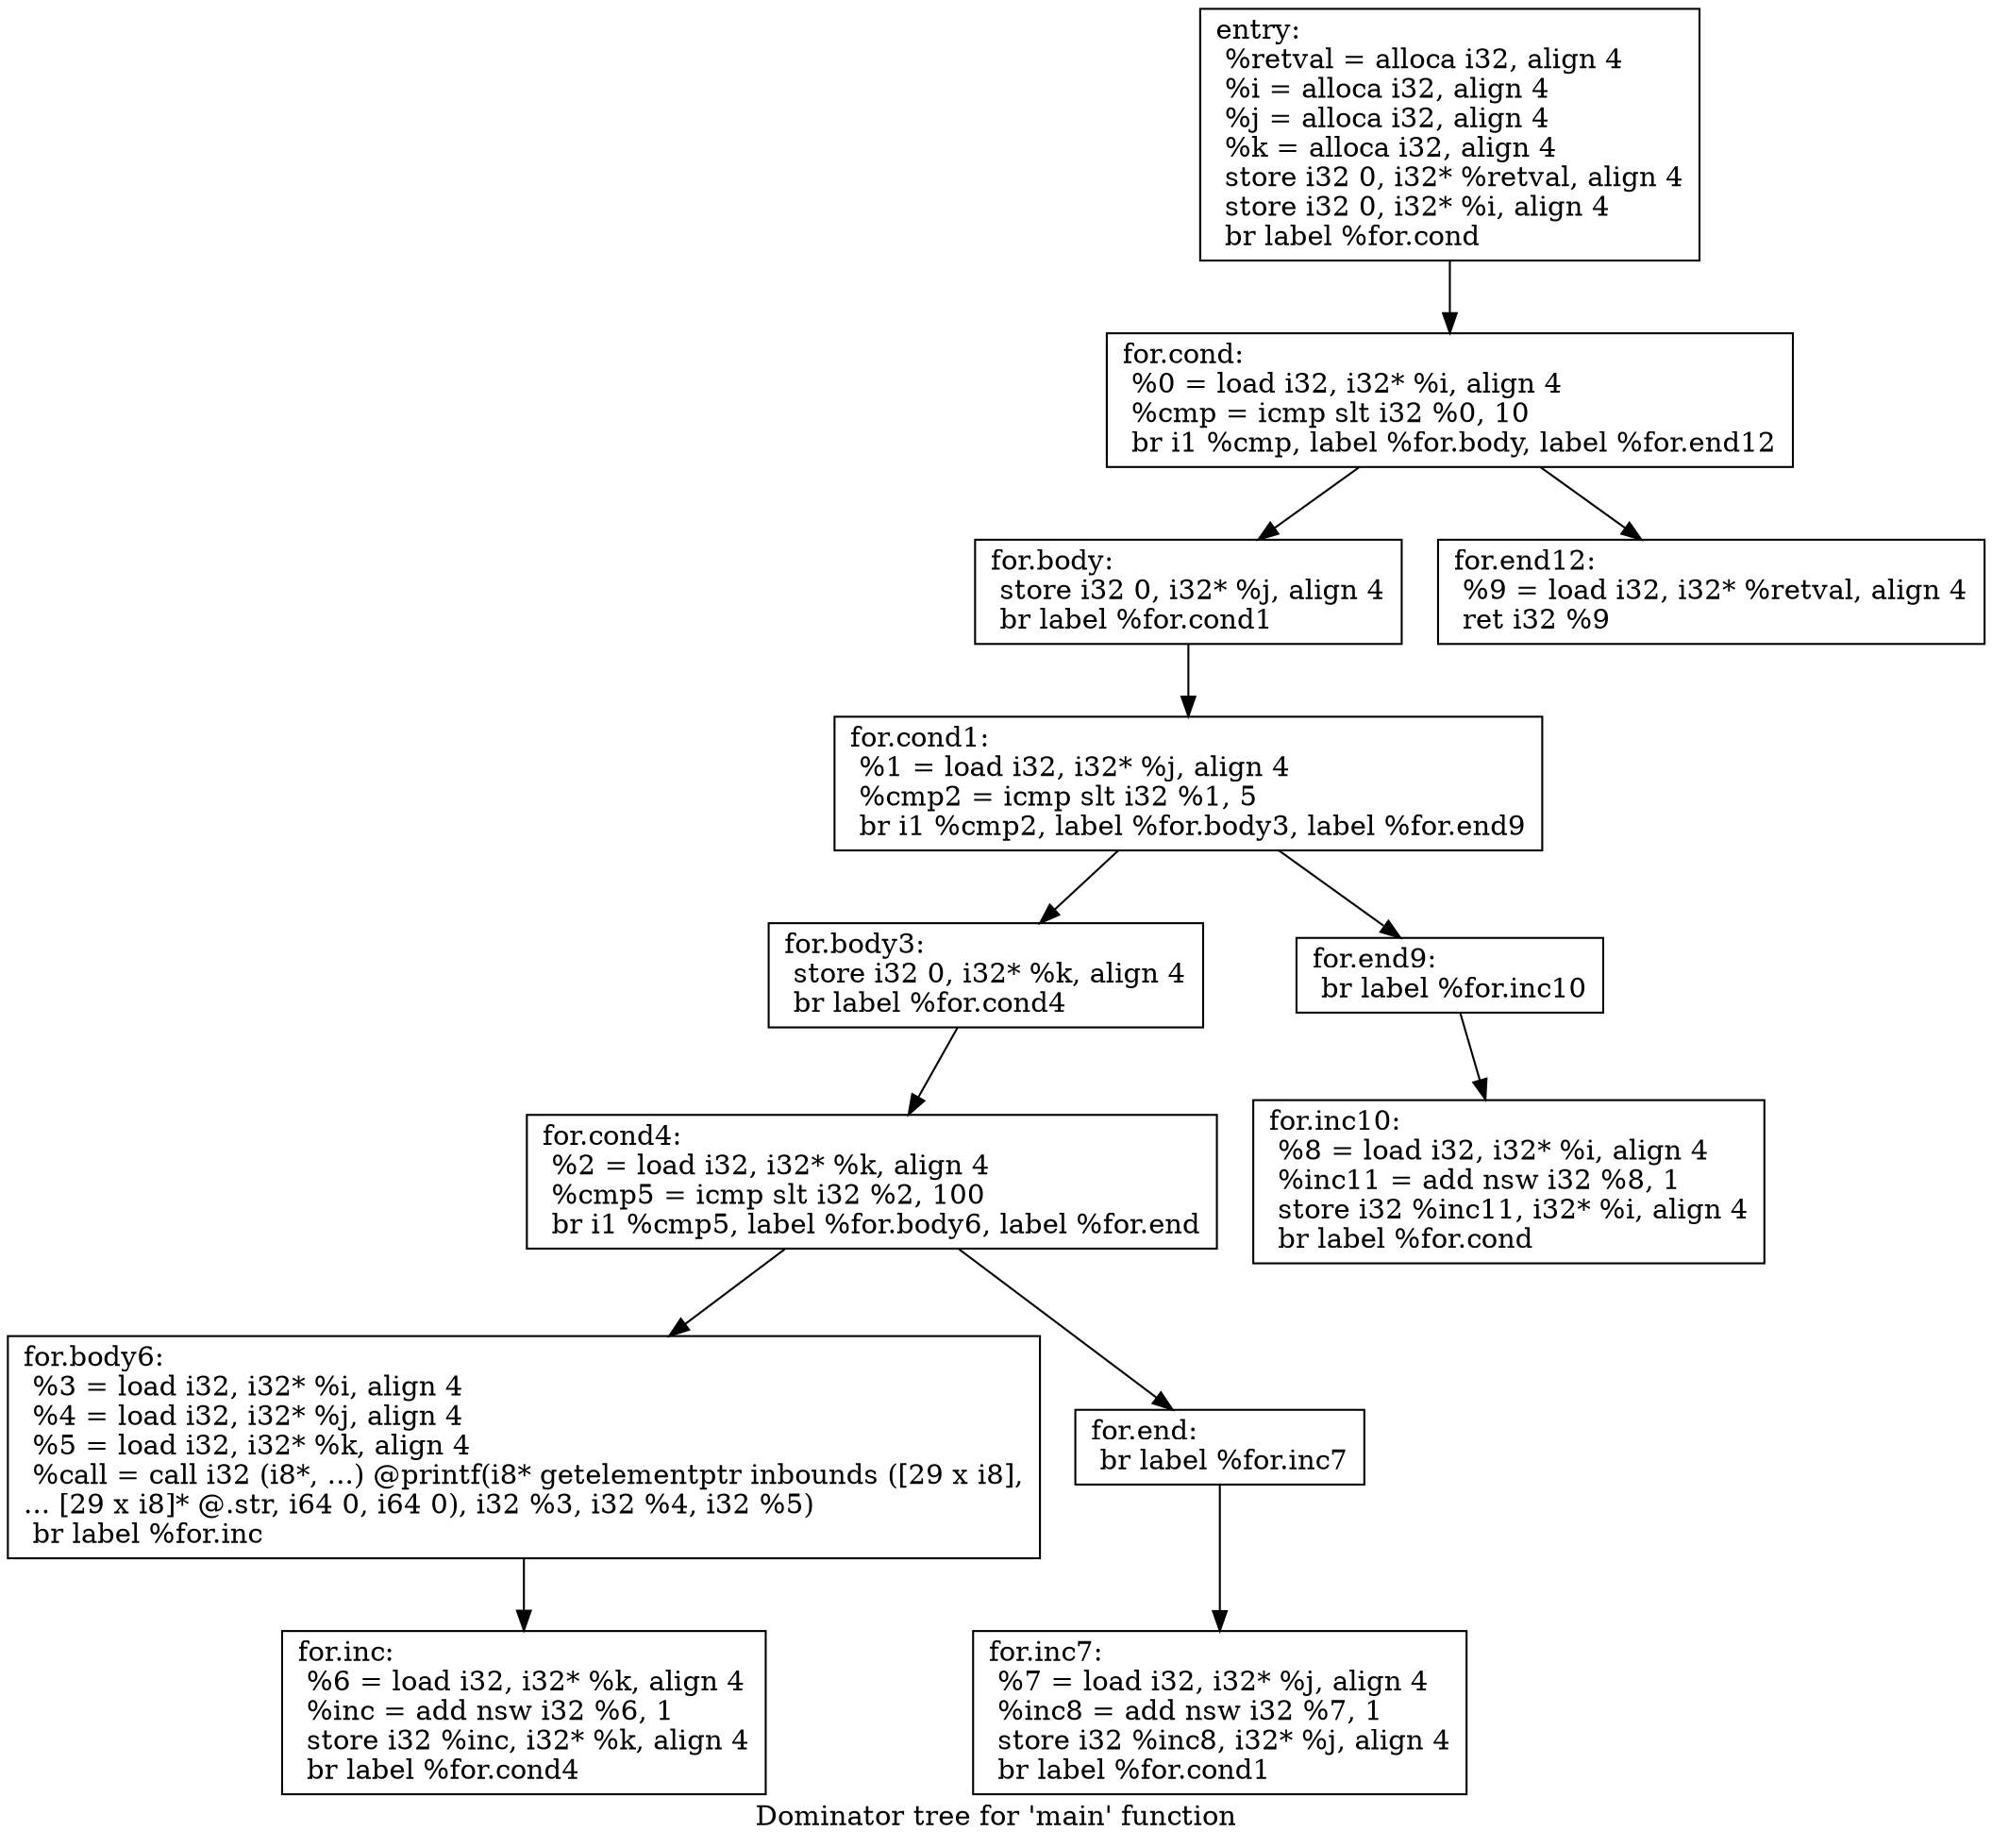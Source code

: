 digraph "Dominator tree for 'main' function" {
	label="Dominator tree for 'main' function";

	Node0x561c62666ac0 [shape=record,label="{entry:\l  %retval = alloca i32, align 4\l  %i = alloca i32, align 4\l  %j = alloca i32, align 4\l  %k = alloca i32, align 4\l  store i32 0, i32* %retval, align 4\l  store i32 0, i32* %i, align 4\l  br label %for.cond\l}"];
	Node0x561c62666ac0 -> Node0x561c62666f30;
	Node0x561c62666f30 [shape=record,label="{for.cond:                                         \l  %0 = load i32, i32* %i, align 4\l  %cmp = icmp slt i32 %0, 10\l  br i1 %cmp, label %for.body, label %for.end12\l}"];
	Node0x561c62666f30 -> Node0x561c62666f90;
	Node0x561c62666f30 -> Node0x561c62667350;
	Node0x561c62666f90 [shape=record,label="{for.body:                                         \l  store i32 0, i32* %j, align 4\l  br label %for.cond1\l}"];
	Node0x561c62666f90 -> Node0x561c62666ff0;
	Node0x561c62666ff0 [shape=record,label="{for.cond1:                                        \l  %1 = load i32, i32* %j, align 4\l  %cmp2 = icmp slt i32 %1, 5\l  br i1 %cmp2, label %for.body3, label %for.end9\l}"];
	Node0x561c62666ff0 -> Node0x561c62667050;
	Node0x561c62666ff0 -> Node0x561c62667290;
	Node0x561c62667050 [shape=record,label="{for.body3:                                        \l  store i32 0, i32* %k, align 4\l  br label %for.cond4\l}"];
	Node0x561c62667050 -> Node0x561c626670b0;
	Node0x561c626670b0 [shape=record,label="{for.cond4:                                        \l  %2 = load i32, i32* %k, align 4\l  %cmp5 = icmp slt i32 %2, 100\l  br i1 %cmp5, label %for.body6, label %for.end\l}"];
	Node0x561c626670b0 -> Node0x561c62667110;
	Node0x561c626670b0 -> Node0x561c626671d0;
	Node0x561c62667110 [shape=record,label="{for.body6:                                        \l  %3 = load i32, i32* %i, align 4\l  %4 = load i32, i32* %j, align 4\l  %5 = load i32, i32* %k, align 4\l  %call = call i32 (i8*, ...) @printf(i8* getelementptr inbounds ([29 x i8],\l... [29 x i8]* @.str, i64 0, i64 0), i32 %3, i32 %4, i32 %5)\l  br label %for.inc\l}"];
	Node0x561c62667110 -> Node0x561c62667170;
	Node0x561c62667170 [shape=record,label="{for.inc:                                          \l  %6 = load i32, i32* %k, align 4\l  %inc = add nsw i32 %6, 1\l  store i32 %inc, i32* %k, align 4\l  br label %for.cond4\l}"];
	Node0x561c626671d0 [shape=record,label="{for.end:                                          \l  br label %for.inc7\l}"];
	Node0x561c626671d0 -> Node0x561c62667230;
	Node0x561c62667230 [shape=record,label="{for.inc7:                                         \l  %7 = load i32, i32* %j, align 4\l  %inc8 = add nsw i32 %7, 1\l  store i32 %inc8, i32* %j, align 4\l  br label %for.cond1\l}"];
	Node0x561c62667290 [shape=record,label="{for.end9:                                         \l  br label %for.inc10\l}"];
	Node0x561c62667290 -> Node0x561c626672f0;
	Node0x561c626672f0 [shape=record,label="{for.inc10:                                        \l  %8 = load i32, i32* %i, align 4\l  %inc11 = add nsw i32 %8, 1\l  store i32 %inc11, i32* %i, align 4\l  br label %for.cond\l}"];
	Node0x561c62667350 [shape=record,label="{for.end12:                                        \l  %9 = load i32, i32* %retval, align 4\l  ret i32 %9\l}"];
}
